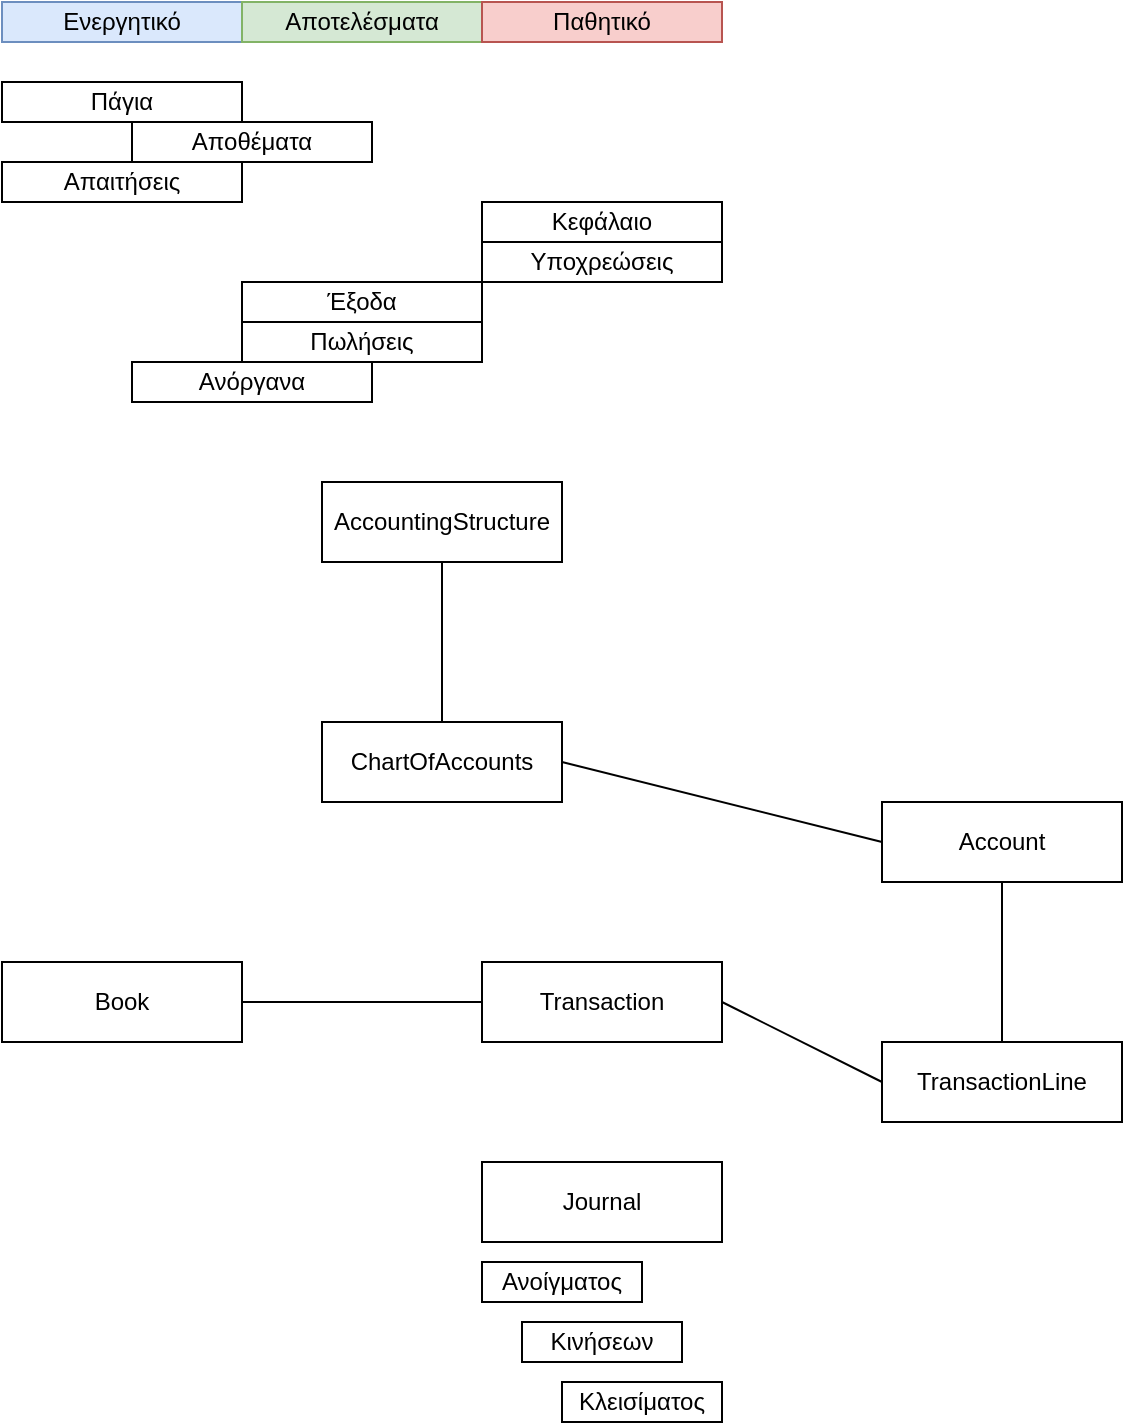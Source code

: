 <mxfile version="16.6.3" type="device"><diagram id="xIwE6xcQw7By-pJi_vwf" name="Page-1"><mxGraphModel dx="1038" dy="539" grid="1" gridSize="10" guides="1" tooltips="1" connect="1" arrows="1" fold="1" page="1" pageScale="1" pageWidth="850" pageHeight="1100" math="0" shadow="0"><root><mxCell id="0"/><mxCell id="1" parent="0"/><mxCell id="RWDa3q6IIewnbrW9ALA0-1" value="Account" style="rounded=0;whiteSpace=wrap;html=1;" vertex="1" parent="1"><mxGeometry x="680" y="400" width="120" height="40" as="geometry"/></mxCell><mxCell id="RWDa3q6IIewnbrW9ALA0-2" value="ChartOfAccounts" style="rounded=0;whiteSpace=wrap;html=1;" vertex="1" parent="1"><mxGeometry x="400" y="360" width="120" height="40" as="geometry"/></mxCell><mxCell id="RWDa3q6IIewnbrW9ALA0-3" value="Book" style="rounded=0;whiteSpace=wrap;html=1;" vertex="1" parent="1"><mxGeometry x="240" y="480" width="120" height="40" as="geometry"/></mxCell><mxCell id="RWDa3q6IIewnbrW9ALA0-4" value="Journal" style="rounded=0;whiteSpace=wrap;html=1;" vertex="1" parent="1"><mxGeometry x="480" y="580" width="120" height="40" as="geometry"/></mxCell><mxCell id="RWDa3q6IIewnbrW9ALA0-5" value="Transaction" style="rounded=0;whiteSpace=wrap;html=1;" vertex="1" parent="1"><mxGeometry x="480" y="480" width="120" height="40" as="geometry"/></mxCell><mxCell id="RWDa3q6IIewnbrW9ALA0-6" value="TransactionLine" style="rounded=0;whiteSpace=wrap;html=1;" vertex="1" parent="1"><mxGeometry x="680" y="520" width="120" height="40" as="geometry"/></mxCell><mxCell id="RWDa3q6IIewnbrW9ALA0-7" value="" style="endArrow=none;html=1;rounded=0;exitX=1;exitY=0.5;exitDx=0;exitDy=0;entryX=0;entryY=0.5;entryDx=0;entryDy=0;" edge="1" parent="1" source="RWDa3q6IIewnbrW9ALA0-2" target="RWDa3q6IIewnbrW9ALA0-1"><mxGeometry width="50" height="50" relative="1" as="geometry"><mxPoint x="400" y="580" as="sourcePoint"/><mxPoint x="450" y="530" as="targetPoint"/></mxGeometry></mxCell><mxCell id="RWDa3q6IIewnbrW9ALA0-10" value="" style="endArrow=none;html=1;rounded=0;entryX=0;entryY=0.5;entryDx=0;entryDy=0;exitX=1;exitY=0.5;exitDx=0;exitDy=0;" edge="1" parent="1" source="RWDa3q6IIewnbrW9ALA0-5" target="RWDa3q6IIewnbrW9ALA0-6"><mxGeometry width="50" height="50" relative="1" as="geometry"><mxPoint x="400" y="580" as="sourcePoint"/><mxPoint x="450" y="530" as="targetPoint"/></mxGeometry></mxCell><mxCell id="RWDa3q6IIewnbrW9ALA0-11" value="" style="endArrow=none;html=1;rounded=0;entryX=0.5;entryY=1;entryDx=0;entryDy=0;" edge="1" parent="1" source="RWDa3q6IIewnbrW9ALA0-6" target="RWDa3q6IIewnbrW9ALA0-1"><mxGeometry width="50" height="50" relative="1" as="geometry"><mxPoint x="400" y="580" as="sourcePoint"/><mxPoint x="450" y="530" as="targetPoint"/></mxGeometry></mxCell><mxCell id="RWDa3q6IIewnbrW9ALA0-13" value="AccountingStructure" style="rounded=0;whiteSpace=wrap;html=1;" vertex="1" parent="1"><mxGeometry x="400" y="240" width="120" height="40" as="geometry"/></mxCell><mxCell id="RWDa3q6IIewnbrW9ALA0-14" value="" style="endArrow=none;html=1;rounded=0;entryX=0.5;entryY=1;entryDx=0;entryDy=0;" edge="1" parent="1" source="RWDa3q6IIewnbrW9ALA0-2" target="RWDa3q6IIewnbrW9ALA0-13"><mxGeometry width="50" height="50" relative="1" as="geometry"><mxPoint x="400" y="580" as="sourcePoint"/><mxPoint x="140" y="330" as="targetPoint"/></mxGeometry></mxCell><mxCell id="RWDa3q6IIewnbrW9ALA0-15" value="Πάγια" style="rounded=0;whiteSpace=wrap;html=1;" vertex="1" parent="1"><mxGeometry x="240" y="40" width="120" height="20" as="geometry"/></mxCell><mxCell id="RWDa3q6IIewnbrW9ALA0-16" value="Αποθέματα" style="rounded=0;whiteSpace=wrap;html=1;" vertex="1" parent="1"><mxGeometry x="305" y="60" width="120" height="20" as="geometry"/></mxCell><mxCell id="RWDa3q6IIewnbrW9ALA0-17" value="Απαιτήσεις" style="rounded=0;whiteSpace=wrap;html=1;" vertex="1" parent="1"><mxGeometry x="240" y="80" width="120" height="20" as="geometry"/></mxCell><mxCell id="RWDa3q6IIewnbrW9ALA0-18" value="Κεφάλαιο" style="rounded=0;whiteSpace=wrap;html=1;" vertex="1" parent="1"><mxGeometry x="480" y="100" width="120" height="20" as="geometry"/></mxCell><mxCell id="RWDa3q6IIewnbrW9ALA0-19" value="Υποχρεώσεις" style="rounded=0;whiteSpace=wrap;html=1;" vertex="1" parent="1"><mxGeometry x="480" y="120" width="120" height="20" as="geometry"/></mxCell><mxCell id="RWDa3q6IIewnbrW9ALA0-20" value="Έξοδα" style="rounded=0;whiteSpace=wrap;html=1;" vertex="1" parent="1"><mxGeometry x="360" y="140" width="120" height="20" as="geometry"/></mxCell><mxCell id="RWDa3q6IIewnbrW9ALA0-21" value="Πωλήσεις" style="rounded=0;whiteSpace=wrap;html=1;" vertex="1" parent="1"><mxGeometry x="360" y="160" width="120" height="20" as="geometry"/></mxCell><mxCell id="RWDa3q6IIewnbrW9ALA0-22" value="Ανόργανα" style="rounded=0;whiteSpace=wrap;html=1;" vertex="1" parent="1"><mxGeometry x="305" y="180" width="120" height="20" as="geometry"/></mxCell><mxCell id="RWDa3q6IIewnbrW9ALA0-25" value="Ενεργητικό" style="rounded=0;whiteSpace=wrap;html=1;fillColor=#dae8fc;strokeColor=#6c8ebf;" vertex="1" parent="1"><mxGeometry x="240" width="120" height="20" as="geometry"/></mxCell><mxCell id="RWDa3q6IIewnbrW9ALA0-26" value="Αποτελέσματα" style="rounded=0;whiteSpace=wrap;html=1;fillColor=#d5e8d4;strokeColor=#82b366;" vertex="1" parent="1"><mxGeometry x="360" width="120" height="20" as="geometry"/></mxCell><mxCell id="RWDa3q6IIewnbrW9ALA0-27" value="Παθητικό" style="rounded=0;whiteSpace=wrap;html=1;fillColor=#f8cecc;strokeColor=#b85450;" vertex="1" parent="1"><mxGeometry x="480" width="120" height="20" as="geometry"/></mxCell><mxCell id="RWDa3q6IIewnbrW9ALA0-29" value="Ανοίγματος" style="rounded=0;whiteSpace=wrap;html=1;" vertex="1" parent="1"><mxGeometry x="480" y="630" width="80" height="20" as="geometry"/></mxCell><mxCell id="RWDa3q6IIewnbrW9ALA0-30" value="Κινήσεων" style="rounded=0;whiteSpace=wrap;html=1;" vertex="1" parent="1"><mxGeometry x="500" y="660" width="80" height="20" as="geometry"/></mxCell><mxCell id="RWDa3q6IIewnbrW9ALA0-31" value="Κλεισίματος" style="rounded=0;whiteSpace=wrap;html=1;" vertex="1" parent="1"><mxGeometry x="520" y="690" width="80" height="20" as="geometry"/></mxCell><mxCell id="RWDa3q6IIewnbrW9ALA0-33" value="" style="endArrow=none;html=1;rounded=0;exitX=1;exitY=0.5;exitDx=0;exitDy=0;entryX=0;entryY=0.5;entryDx=0;entryDy=0;" edge="1" parent="1" source="RWDa3q6IIewnbrW9ALA0-3" target="RWDa3q6IIewnbrW9ALA0-5"><mxGeometry width="50" height="50" relative="1" as="geometry"><mxPoint x="390" y="480" as="sourcePoint"/><mxPoint x="440" y="430" as="targetPoint"/></mxGeometry></mxCell></root></mxGraphModel></diagram></mxfile>